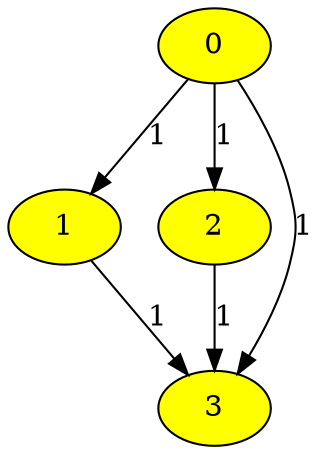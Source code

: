 digraph graphutils
{
  splines=true;
  node [ color = black, fillcolor = white, style = filled ];
  "0" -> "1" [w=1,label=1];
  "0" -> "2" [w=1,label=1];
  "0" -> "3" [w=1,label=1];
  "0" [fillcolor="#ffff00"];
  "1" -> "3" [w=1,label=1];
  "1" [fillcolor="#ffff00"];
  "2" -> "3" [w=1,label=1];
  "2" [fillcolor="#ffff00"];
  "3" [fillcolor="#ffff00"];
}
